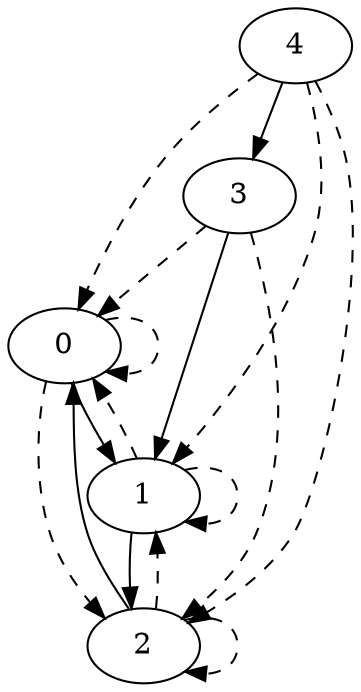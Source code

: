 digraph G {
    0 -> 1;
    1 -> 2;
    2 -> 0;
    3 -> 1;
    4 -> 3;
    0 -> 2[style = dashed];
    0 -> 0[style = dashed];
    1 -> 1[style = dashed];
    1 -> 0[style = dashed];
    2 -> 1[style = dashed];
    2 -> 2[style = dashed];
    3 -> 2[style = dashed];
    3 -> 0[style = dashed];
    4 -> 1[style = dashed];
    4 -> 2[style = dashed];
    4 -> 0[style = dashed];
}

